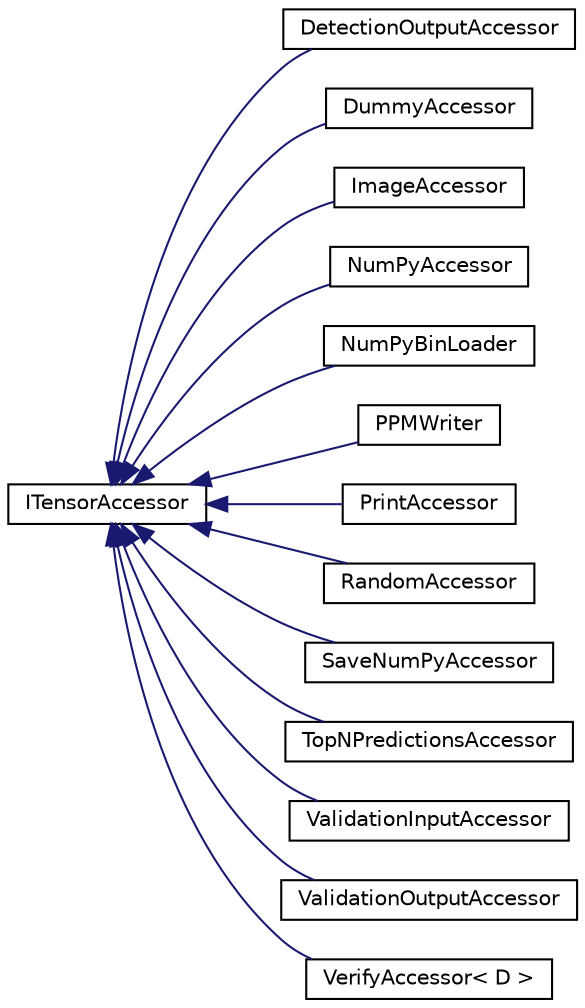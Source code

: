 digraph "Graphical Class Hierarchy"
{
 // LATEX_PDF_SIZE
  edge [fontname="Helvetica",fontsize="10",labelfontname="Helvetica",labelfontsize="10"];
  node [fontname="Helvetica",fontsize="10",shape=record];
  rankdir="LR";
  Node0 [label="ITensorAccessor",height=0.2,width=0.4,color="black", fillcolor="white", style="filled",URL="$classarm__compute_1_1graph_1_1_i_tensor_accessor.xhtml",tooltip="Tensor accessor interface."];
  Node0 -> Node1 [dir="back",color="midnightblue",fontsize="10",style="solid",fontname="Helvetica"];
  Node1 [label="DetectionOutputAccessor",height=0.2,width=0.4,color="black", fillcolor="white", style="filled",URL="$classarm__compute_1_1graph__utils_1_1_detection_output_accessor.xhtml",tooltip="Detection output accessor class."];
  Node0 -> Node2 [dir="back",color="midnightblue",fontsize="10",style="solid",fontname="Helvetica"];
  Node2 [label="DummyAccessor",height=0.2,width=0.4,color="black", fillcolor="white", style="filled",URL="$classarm__compute_1_1graph__utils_1_1_dummy_accessor.xhtml",tooltip="Dummy accessor class."];
  Node0 -> Node3 [dir="back",color="midnightblue",fontsize="10",style="solid",fontname="Helvetica"];
  Node3 [label="ImageAccessor",height=0.2,width=0.4,color="black", fillcolor="white", style="filled",URL="$classarm__compute_1_1graph__utils_1_1_image_accessor.xhtml",tooltip="Image accessor class."];
  Node0 -> Node4 [dir="back",color="midnightblue",fontsize="10",style="solid",fontname="Helvetica"];
  Node4 [label="NumPyAccessor",height=0.2,width=0.4,color="black", fillcolor="white", style="filled",URL="$classarm__compute_1_1graph__utils_1_1_num_py_accessor.xhtml",tooltip="NumPy accessor class."];
  Node0 -> Node5 [dir="back",color="midnightblue",fontsize="10",style="solid",fontname="Helvetica"];
  Node5 [label="NumPyBinLoader",height=0.2,width=0.4,color="black", fillcolor="white", style="filled",URL="$classarm__compute_1_1graph__utils_1_1_num_py_bin_loader.xhtml",tooltip="Numpy Binary loader class."];
  Node0 -> Node6 [dir="back",color="midnightblue",fontsize="10",style="solid",fontname="Helvetica"];
  Node6 [label="PPMWriter",height=0.2,width=0.4,color="black", fillcolor="white", style="filled",URL="$classarm__compute_1_1graph__utils_1_1_p_p_m_writer.xhtml",tooltip="PPM writer class."];
  Node0 -> Node7 [dir="back",color="midnightblue",fontsize="10",style="solid",fontname="Helvetica"];
  Node7 [label="PrintAccessor",height=0.2,width=0.4,color="black", fillcolor="white", style="filled",URL="$classarm__compute_1_1graph__utils_1_1_print_accessor.xhtml",tooltip="Print accessor class."];
  Node0 -> Node8 [dir="back",color="midnightblue",fontsize="10",style="solid",fontname="Helvetica"];
  Node8 [label="RandomAccessor",height=0.2,width=0.4,color="black", fillcolor="white", style="filled",URL="$classarm__compute_1_1graph__utils_1_1_random_accessor.xhtml",tooltip="Random accessor class."];
  Node0 -> Node9 [dir="back",color="midnightblue",fontsize="10",style="solid",fontname="Helvetica"];
  Node9 [label="SaveNumPyAccessor",height=0.2,width=0.4,color="black", fillcolor="white", style="filled",URL="$classarm__compute_1_1graph__utils_1_1_save_num_py_accessor.xhtml",tooltip="SaveNumPy accessor class."];
  Node0 -> Node10 [dir="back",color="midnightblue",fontsize="10",style="solid",fontname="Helvetica"];
  Node10 [label="TopNPredictionsAccessor",height=0.2,width=0.4,color="black", fillcolor="white", style="filled",URL="$classarm__compute_1_1graph__utils_1_1_top_n_predictions_accessor.xhtml",tooltip="Result accessor class."];
  Node0 -> Node11 [dir="back",color="midnightblue",fontsize="10",style="solid",fontname="Helvetica"];
  Node11 [label="ValidationInputAccessor",height=0.2,width=0.4,color="black", fillcolor="white", style="filled",URL="$classarm__compute_1_1graph__utils_1_1_validation_input_accessor.xhtml",tooltip="Input Accessor used for network validation."];
  Node0 -> Node12 [dir="back",color="midnightblue",fontsize="10",style="solid",fontname="Helvetica"];
  Node12 [label="ValidationOutputAccessor",height=0.2,width=0.4,color="black", fillcolor="white", style="filled",URL="$classarm__compute_1_1graph__utils_1_1_validation_output_accessor.xhtml",tooltip="Output Accessor used for network validation."];
  Node0 -> Node13 [dir="back",color="midnightblue",fontsize="10",style="solid",fontname="Helvetica"];
  Node13 [label="VerifyAccessor\< D \>",height=0.2,width=0.4,color="black", fillcolor="white", style="filled",URL="$classarm__compute_1_1utils_1_1_verify_accessor.xhtml",tooltip="Graph example validation accessor class."];
}
